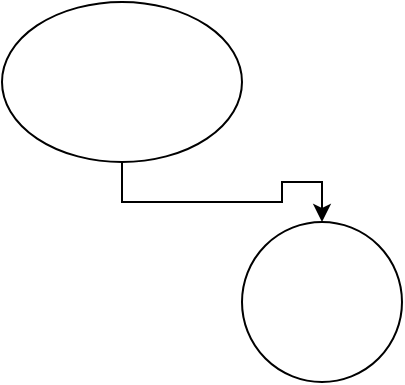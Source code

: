 <mxfile version="12.2.4" pages="1"><diagram id="4OccbgDzrETUqJ6WmuCR" name="Page-1"><mxGraphModel dx="710" dy="400" grid="1" gridSize="10" guides="1" tooltips="1" connect="1" arrows="1" fold="1" page="1" pageScale="1" pageWidth="827" pageHeight="1169" math="0" shadow="0"><root><mxCell id="0"/><mxCell id="1" parent="0"/><mxCell id="4" style="edgeStyle=orthogonalEdgeStyle;rounded=0;orthogonalLoop=1;jettySize=auto;html=1;" parent="1" source="2" target="3" edge="1"><mxGeometry relative="1" as="geometry"/></mxCell><mxCell id="2" value="" style="ellipse;whiteSpace=wrap;html=1;" parent="1" vertex="1"><mxGeometry x="190" y="100" width="120" height="80" as="geometry"/></mxCell><mxCell id="3" value="" style="ellipse;whiteSpace=wrap;html=1;aspect=fixed;" parent="1" vertex="1"><mxGeometry x="310" y="210" width="80" height="80" as="geometry"/></mxCell></root></mxGraphModel></diagram></mxfile>